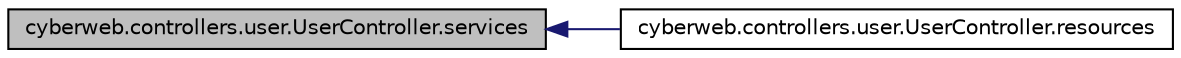 digraph G
{
  edge [fontname="Helvetica",fontsize="10",labelfontname="Helvetica",labelfontsize="10"];
  node [fontname="Helvetica",fontsize="10",shape=record];
  rankdir="LR";
  Node1 [label="cyberweb.controllers.user.UserController.services",height=0.2,width=0.4,color="black", fillcolor="grey75", style="filled" fontcolor="black"];
  Node1 -> Node2 [dir="back",color="midnightblue",fontsize="10",style="solid"];
  Node2 [label="cyberweb.controllers.user.UserController.resources",height=0.2,width=0.4,color="black", fillcolor="white", style="filled",URL="$classcyberweb_1_1controllers_1_1user_1_1_user_controller.html#aed979b7a2effa4c31c7f6e90822ef71c",tooltip="Manage CyberWeb Resources."];
}
